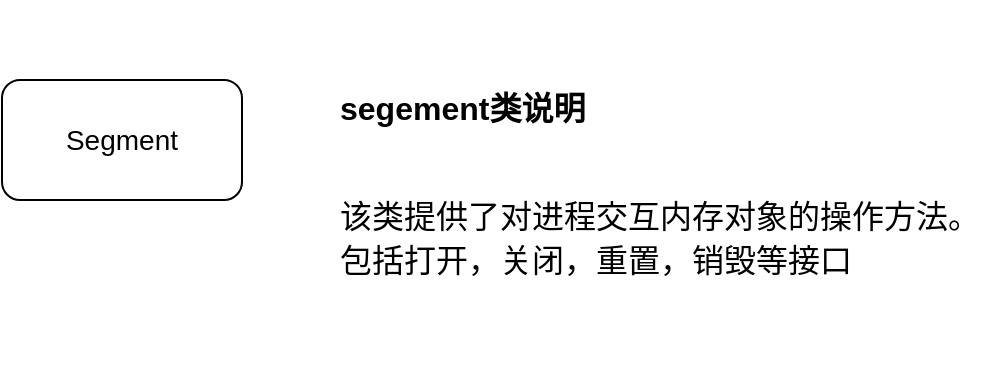 <mxfile version="19.0.3" type="github">
  <diagram id="fiIldqgvTj8RD8d2yoW4" name="第 1 页">
    <mxGraphModel dx="1355" dy="805" grid="1" gridSize="10" guides="1" tooltips="1" connect="1" arrows="1" fold="1" page="1" pageScale="1" pageWidth="827" pageHeight="1169" math="0" shadow="0">
      <root>
        <mxCell id="0" />
        <mxCell id="1" parent="0" />
        <mxCell id="iZyJBMPMjRF8nmw40MTH-2" value="Segment" style="rounded=1;whiteSpace=wrap;html=1;fontSize=14;" vertex="1" parent="1">
          <mxGeometry x="250" y="80" width="120" height="60" as="geometry" />
        </mxCell>
        <mxCell id="iZyJBMPMjRF8nmw40MTH-4" value="&lt;h1&gt;&lt;font style=&quot;font-size: 16px;&quot;&gt;segement类说明&lt;/font&gt;&lt;/h1&gt;&lt;div&gt;&lt;span style=&quot;font-size: 16px;&quot;&gt;该类提供了对进程交互内存对象的操作方法。包括打开，关闭，重置，销毁等接口&lt;/span&gt;&lt;/div&gt;" style="text;html=1;strokeColor=none;fillColor=none;spacing=5;spacingTop=-20;whiteSpace=wrap;overflow=hidden;rounded=0;fontSize=19;" vertex="1" parent="1">
          <mxGeometry x="414" y="50" width="336" height="180" as="geometry" />
        </mxCell>
      </root>
    </mxGraphModel>
  </diagram>
</mxfile>
